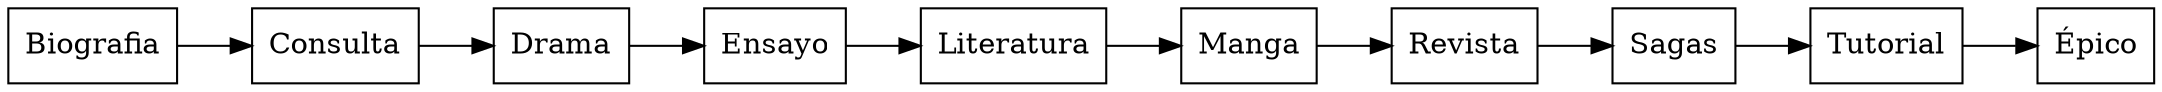 digraph g{ rankdir = LR; node [shape = box];
Biografia -> Consulta;
Consulta -> Drama;
Drama -> Ensayo;
Ensayo -> Literatura;
Literatura -> Manga;
Manga -> Revista;
Revista -> Sagas;
Sagas -> Tutorial;
Tutorial -> Épico;
}